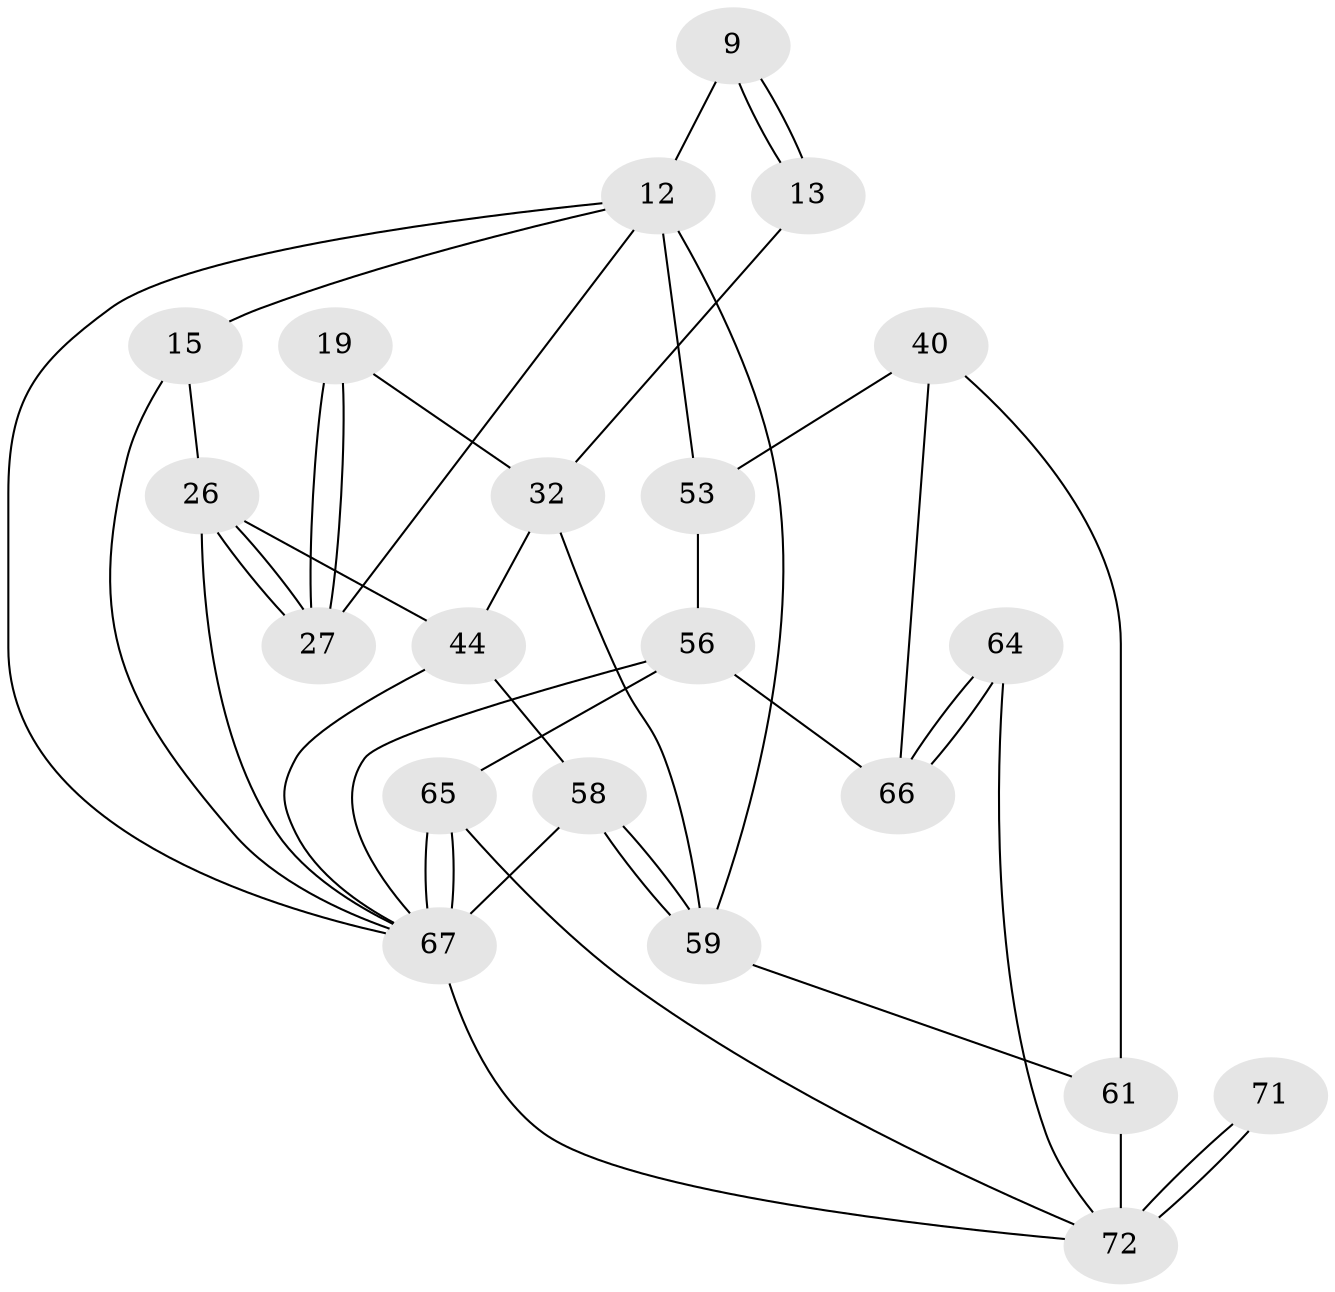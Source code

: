 // original degree distribution, {3: 0.027777777777777776, 5: 0.5277777777777778, 4: 0.2361111111111111, 6: 0.20833333333333334}
// Generated by graph-tools (version 1.1) at 2025/05/03/04/25 22:05:43]
// undirected, 21 vertices, 43 edges
graph export_dot {
graph [start="1"]
  node [color=gray90,style=filled];
  9 [pos="+0.5363719953350641+0.2887605480334764",super="+8+7"];
  12 [pos="+0.326426825363527+0.2596660485292765",super="+3+2+5+6+11"];
  13 [pos="+0.5435317653144879+0.2859877081054237"];
  15 [pos="+1+0",super="+14"];
  19 [pos="+0.7190988516624487+0.2292590347572273"];
  26 [pos="+0.8230388677469482+0.4082636309028691",super="+25+23"];
  27 [pos="+0.8114961970399182+0.351945501491239",super="+22+18"];
  32 [pos="+0.6887944807368801+0.41053409080586717",super="+20"];
  40 [pos="+0.2525008039103049+0.48511344690221847",super="+39"];
  44 [pos="+0.7881108786445963+0.6133783123132767",super="+30+31+43"];
  53 [pos="+0.16406580780605143+0.6579894968541254",super="+52+36"];
  56 [pos="+0.17274593413310615+0.6763255696384771",super="+50"];
  58 [pos="+0.7803662287638471+0.7719420732910958",super="+47+41"];
  59 [pos="+0.7058391015491816+0.8155997389715915",super="+42+37+33"];
  61 [pos="+0.5504633036182159+0.795841367515997",super="+38+60"];
  64 [pos="+0.3712453374228271+0.8163852144865378"];
  65 [pos="+1+1",super="+51"];
  66 [pos="+0.09888865150847582+0.9508431593411648",super="+55+54"];
  67 [pos="+1+1",super="+57+46+45"];
  71 [pos="+0.46711719744785757+0.9030868645415993"];
  72 [pos="+0.4536983744577743+1",super="+68+69+70"];
  9 -- 13 [weight=2];
  9 -- 13;
  9 -- 12 [weight=3];
  12 -- 15;
  12 -- 27;
  12 -- 59;
  12 -- 53 [weight=2];
  12 -- 67;
  13 -- 32;
  15 -- 26 [weight=2];
  15 -- 67;
  19 -- 27 [weight=2];
  19 -- 27;
  19 -- 32;
  26 -- 27 [weight=2];
  26 -- 27;
  26 -- 44 [weight=2];
  26 -- 67;
  32 -- 59;
  32 -- 44;
  40 -- 53 [weight=2];
  40 -- 66;
  40 -- 61;
  44 -- 58 [weight=2];
  44 -- 67;
  53 -- 56 [weight=3];
  56 -- 66 [weight=2];
  56 -- 65;
  56 -- 67;
  58 -- 59 [weight=2];
  58 -- 59;
  58 -- 67;
  59 -- 61 [weight=2];
  61 -- 72 [weight=2];
  64 -- 66 [weight=2];
  64 -- 66;
  64 -- 72;
  65 -- 67 [weight=4];
  65 -- 67;
  65 -- 72;
  67 -- 72;
  71 -- 72 [weight=3];
  71 -- 72;
}
